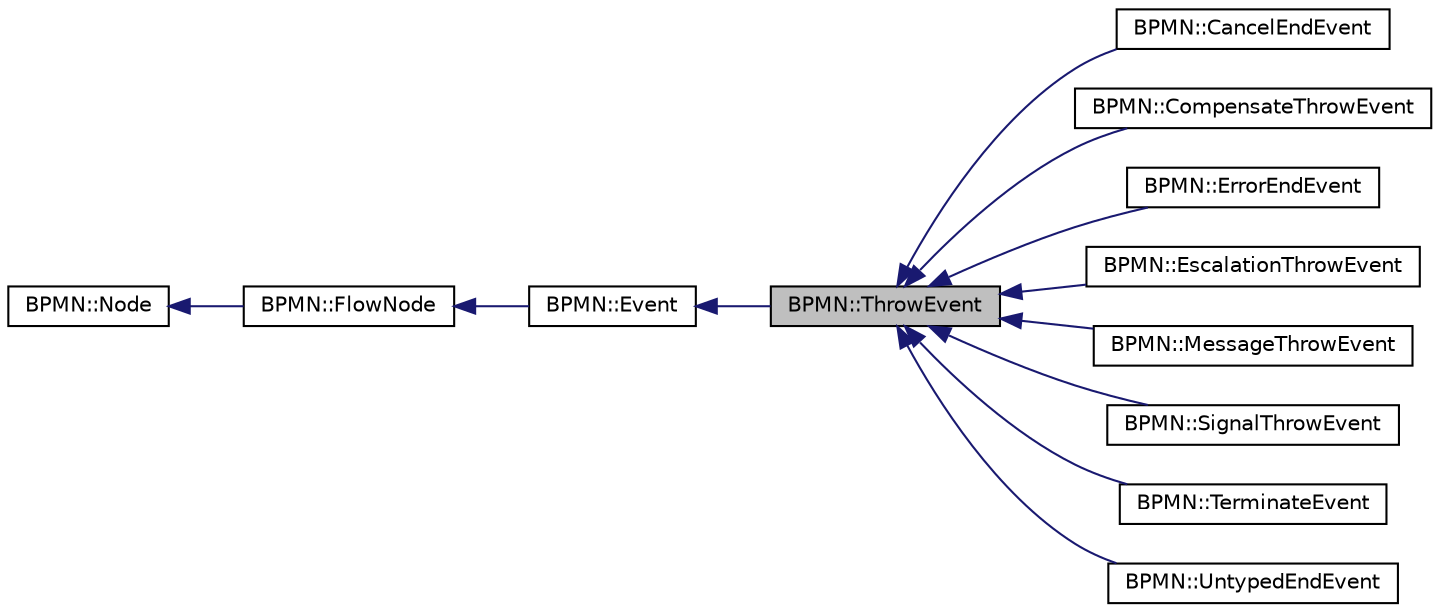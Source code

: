 digraph "BPMN::ThrowEvent"
{
 // LATEX_PDF_SIZE
  edge [fontname="Helvetica",fontsize="10",labelfontname="Helvetica",labelfontsize="10"];
  node [fontname="Helvetica",fontsize="10",shape=record];
  rankdir="LR";
  Node1 [label="BPMN::ThrowEvent",height=0.2,width=0.4,color="black", fillcolor="grey75", style="filled", fontcolor="black",tooltip=" "];
  Node2 -> Node1 [dir="back",color="midnightblue",fontsize="10",style="solid",fontname="Helvetica"];
  Node2 [label="BPMN::Event",height=0.2,width=0.4,color="black", fillcolor="white", style="filled",URL="$classBPMN_1_1Event.html",tooltip=" "];
  Node3 -> Node2 [dir="back",color="midnightblue",fontsize="10",style="solid",fontname="Helvetica"];
  Node3 [label="BPMN::FlowNode",height=0.2,width=0.4,color="black", fillcolor="white", style="filled",URL="$classBPMN_1_1FlowNode.html",tooltip=" "];
  Node4 -> Node3 [dir="back",color="midnightblue",fontsize="10",style="solid",fontname="Helvetica"];
  Node4 [label="BPMN::Node",height=0.2,width=0.4,color="black", fillcolor="white", style="filled",URL="$classBPMN_1_1Node.html",tooltip="Represents a node in a BPMN process."];
  Node1 -> Node5 [dir="back",color="midnightblue",fontsize="10",style="solid",fontname="Helvetica"];
  Node5 [label="BPMN::CancelEndEvent",height=0.2,width=0.4,color="black", fillcolor="white", style="filled",URL="$classBPMN_1_1CancelEndEvent.html",tooltip=" "];
  Node1 -> Node6 [dir="back",color="midnightblue",fontsize="10",style="solid",fontname="Helvetica"];
  Node6 [label="BPMN::CompensateThrowEvent",height=0.2,width=0.4,color="black", fillcolor="white", style="filled",URL="$classBPMN_1_1CompensateThrowEvent.html",tooltip=" "];
  Node1 -> Node7 [dir="back",color="midnightblue",fontsize="10",style="solid",fontname="Helvetica"];
  Node7 [label="BPMN::ErrorEndEvent",height=0.2,width=0.4,color="black", fillcolor="white", style="filled",URL="$classBPMN_1_1ErrorEndEvent.html",tooltip=" "];
  Node1 -> Node8 [dir="back",color="midnightblue",fontsize="10",style="solid",fontname="Helvetica"];
  Node8 [label="BPMN::EscalationThrowEvent",height=0.2,width=0.4,color="black", fillcolor="white", style="filled",URL="$classBPMN_1_1EscalationThrowEvent.html",tooltip=" "];
  Node1 -> Node9 [dir="back",color="midnightblue",fontsize="10",style="solid",fontname="Helvetica"];
  Node9 [label="BPMN::MessageThrowEvent",height=0.2,width=0.4,color="black", fillcolor="white", style="filled",URL="$classBPMN_1_1MessageThrowEvent.html",tooltip=" "];
  Node1 -> Node10 [dir="back",color="midnightblue",fontsize="10",style="solid",fontname="Helvetica"];
  Node10 [label="BPMN::SignalThrowEvent",height=0.2,width=0.4,color="black", fillcolor="white", style="filled",URL="$classBPMN_1_1SignalThrowEvent.html",tooltip=" "];
  Node1 -> Node11 [dir="back",color="midnightblue",fontsize="10",style="solid",fontname="Helvetica"];
  Node11 [label="BPMN::TerminateEvent",height=0.2,width=0.4,color="black", fillcolor="white", style="filled",URL="$classBPMN_1_1TerminateEvent.html",tooltip=" "];
  Node1 -> Node12 [dir="back",color="midnightblue",fontsize="10",style="solid",fontname="Helvetica"];
  Node12 [label="BPMN::UntypedEndEvent",height=0.2,width=0.4,color="black", fillcolor="white", style="filled",URL="$classBPMN_1_1UntypedEndEvent.html",tooltip=" "];
}
